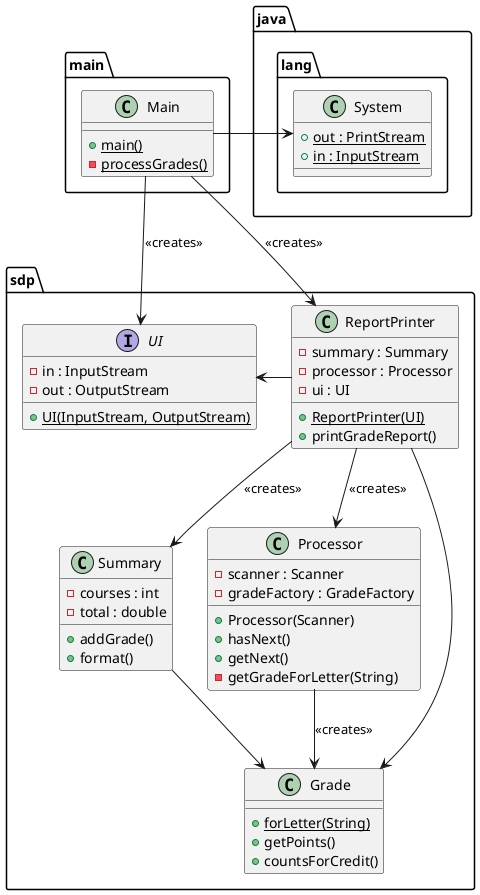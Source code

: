 @startuml
  package main {
    class Main {
        {static} + main()
        {static} - processGrades()
    }
  }

  package sdp {
    interface UI {
        - in : InputStream
        - out : OutputStream
        + {static} UI(InputStream, OutputStream)
    }

    class ReportPrinter {
        - summary : Summary
        - processor : Processor
        - ui : UI
        + {static} ReportPrinter(UI)
        + printGradeReport()
    }

    class Summary {
        - courses : int
        - total : double
        + addGrade()
        + format()
    }

    class Processor {
        - scanner : Scanner
        - gradeFactory : GradeFactory
        + Processor(Scanner)
        + hasNext()
        + getNext()
        - getGradeForLetter(String)
    }

    class Grade {
        + {static} forLetter(String)
        + getPoints()
        + countsForCredit()
    }
  }


   class java.lang.System {
    + {static} out : PrintStream
    + {static} in : InputStream
   }

Main -> java.lang.System
Main --> UI : <<creates>>
Main --> ReportPrinter : <<creates>>
ReportPrinter --> Summary : <<creates>>
ReportPrinter --> Processor : <<creates>>
ReportPrinter --> Grade
UI <- ReportPrinter

Summary --> Grade
Processor --> Grade : <<creates>>

@enduml
